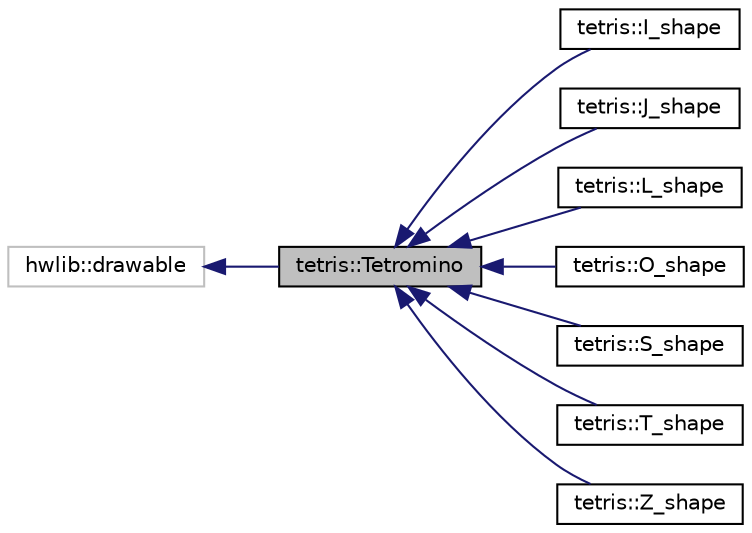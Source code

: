 digraph "tetris::Tetromino"
{
  edge [fontname="Helvetica",fontsize="10",labelfontname="Helvetica",labelfontsize="10"];
  node [fontname="Helvetica",fontsize="10",shape=record];
  rankdir="LR";
  Node0 [label="tetris::Tetromino",height=0.2,width=0.4,color="black", fillcolor="grey75", style="filled", fontcolor="black"];
  Node1 -> Node0 [dir="back",color="midnightblue",fontsize="10",style="solid",fontname="Helvetica"];
  Node1 [label="hwlib::drawable",height=0.2,width=0.4,color="grey75", fillcolor="white", style="filled"];
  Node0 -> Node2 [dir="back",color="midnightblue",fontsize="10",style="solid",fontname="Helvetica"];
  Node2 [label="tetris::I_shape",height=0.2,width=0.4,color="black", fillcolor="white", style="filled",URL="$classtetris_1_1I__shape.html",tooltip="I_shape class. "];
  Node0 -> Node3 [dir="back",color="midnightblue",fontsize="10",style="solid",fontname="Helvetica"];
  Node3 [label="tetris::J_shape",height=0.2,width=0.4,color="black", fillcolor="white", style="filled",URL="$classtetris_1_1J__shape.html",tooltip="J_shape class. "];
  Node0 -> Node4 [dir="back",color="midnightblue",fontsize="10",style="solid",fontname="Helvetica"];
  Node4 [label="tetris::L_shape",height=0.2,width=0.4,color="black", fillcolor="white", style="filled",URL="$classtetris_1_1L__shape.html",tooltip="L_shape class. "];
  Node0 -> Node5 [dir="back",color="midnightblue",fontsize="10",style="solid",fontname="Helvetica"];
  Node5 [label="tetris::O_shape",height=0.2,width=0.4,color="black", fillcolor="white", style="filled",URL="$classtetris_1_1O__shape.html",tooltip="O_shape class. "];
  Node0 -> Node6 [dir="back",color="midnightblue",fontsize="10",style="solid",fontname="Helvetica"];
  Node6 [label="tetris::S_shape",height=0.2,width=0.4,color="black", fillcolor="white", style="filled",URL="$classtetris_1_1S__shape.html",tooltip="S_shape class. "];
  Node0 -> Node7 [dir="back",color="midnightblue",fontsize="10",style="solid",fontname="Helvetica"];
  Node7 [label="tetris::T_shape",height=0.2,width=0.4,color="black", fillcolor="white", style="filled",URL="$classtetris_1_1T__shape.html",tooltip="T_shape class. "];
  Node0 -> Node8 [dir="back",color="midnightblue",fontsize="10",style="solid",fontname="Helvetica"];
  Node8 [label="tetris::Z_shape",height=0.2,width=0.4,color="black", fillcolor="white", style="filled",URL="$classtetris_1_1Z__shape.html",tooltip="Z_shape class. "];
}

